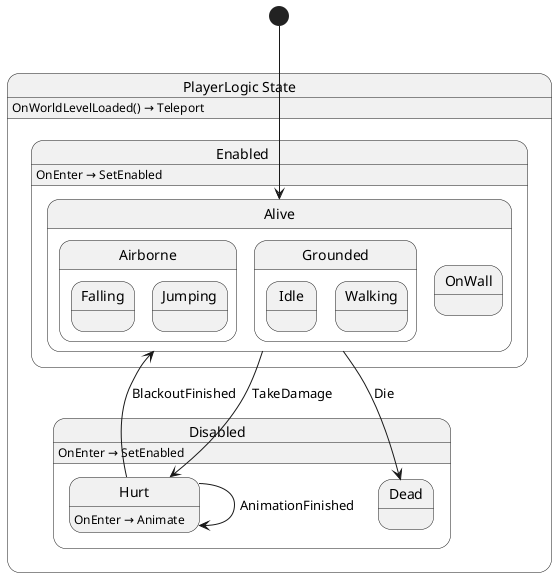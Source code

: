 @startuml PlayerLogic
state "PlayerLogic State" as Yolk_Logic_Player_PlayerLogic_State {
  state "Disabled" as Yolk_Logic_Player_PlayerLogic_State_Disabled {
    state "Dead" as Yolk_Logic_Player_PlayerLogic_State_Disabled_Dead
    state "Hurt" as Yolk_Logic_Player_PlayerLogic_State_Disabled_Hurt
  }
  state "Enabled" as Yolk_Logic_Player_PlayerLogic_State_Enabled {
    state "Alive" as Yolk_Logic_Player_PlayerLogic_State_Enabled_Alive {
      state "Airborne" as Yolk_Logic_Player_PlayerLogic_State_Enabled_Alive_Airborne {
        state "Falling" as Yolk_Logic_Player_PlayerLogic_State_Enabled_Alive_Airborne_Falling
        state "Jumping" as Yolk_Logic_Player_PlayerLogic_State_Enabled_Alive_Airborne_Jumping
      }
      state "Grounded" as Yolk_Logic_Player_PlayerLogic_State_Enabled_Alive_Grounded {
        state "Idle" as Yolk_Logic_Player_PlayerLogic_State_Enabled_Alive_Grounded_Idle
        state "Walking" as Yolk_Logic_Player_PlayerLogic_State_Enabled_Alive_Grounded_Walking
      }
      state "OnWall" as Yolk_Logic_Player_PlayerLogic_State_Enabled_Alive_OnWall
    }
  }
}

Yolk_Logic_Player_PlayerLogic_State_Disabled_Hurt --> Yolk_Logic_Player_PlayerLogic_State_Disabled_Hurt : AnimationFinished
Yolk_Logic_Player_PlayerLogic_State_Disabled_Hurt --> Yolk_Logic_Player_PlayerLogic_State_Enabled_Alive : BlackoutFinished
Yolk_Logic_Player_PlayerLogic_State_Enabled_Alive --> Yolk_Logic_Player_PlayerLogic_State_Disabled_Dead : Die
Yolk_Logic_Player_PlayerLogic_State_Enabled_Alive --> Yolk_Logic_Player_PlayerLogic_State_Disabled_Hurt : TakeDamage

Yolk_Logic_Player_PlayerLogic_State : OnWorldLevelLoaded() → Teleport
Yolk_Logic_Player_PlayerLogic_State_Disabled : OnEnter → SetEnabled
Yolk_Logic_Player_PlayerLogic_State_Disabled_Hurt : OnEnter → Animate
Yolk_Logic_Player_PlayerLogic_State_Enabled : OnEnter → SetEnabled

[*] --> Yolk_Logic_Player_PlayerLogic_State_Enabled_Alive
@enduml